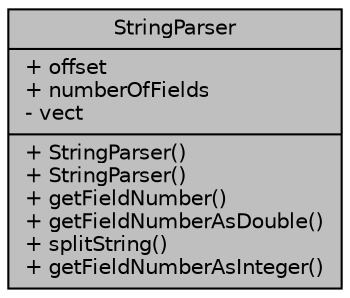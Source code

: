 digraph "StringParser"
{
 // INTERACTIVE_SVG=YES
  edge [fontname="Helvetica",fontsize="10",labelfontname="Helvetica",labelfontsize="10"];
  node [fontname="Helvetica",fontsize="10",shape=record];
  Node1 [label="{StringParser\n|+ offset\l+ numberOfFields\l- vect\l|+ StringParser()\l+ StringParser()\l+ getFieldNumber()\l+ getFieldNumberAsDouble()\l+ splitString()\l+ getFieldNumberAsInteger()\l}",height=0.2,width=0.4,color="black", fillcolor="grey75", style="filled", fontcolor="black"];
}
